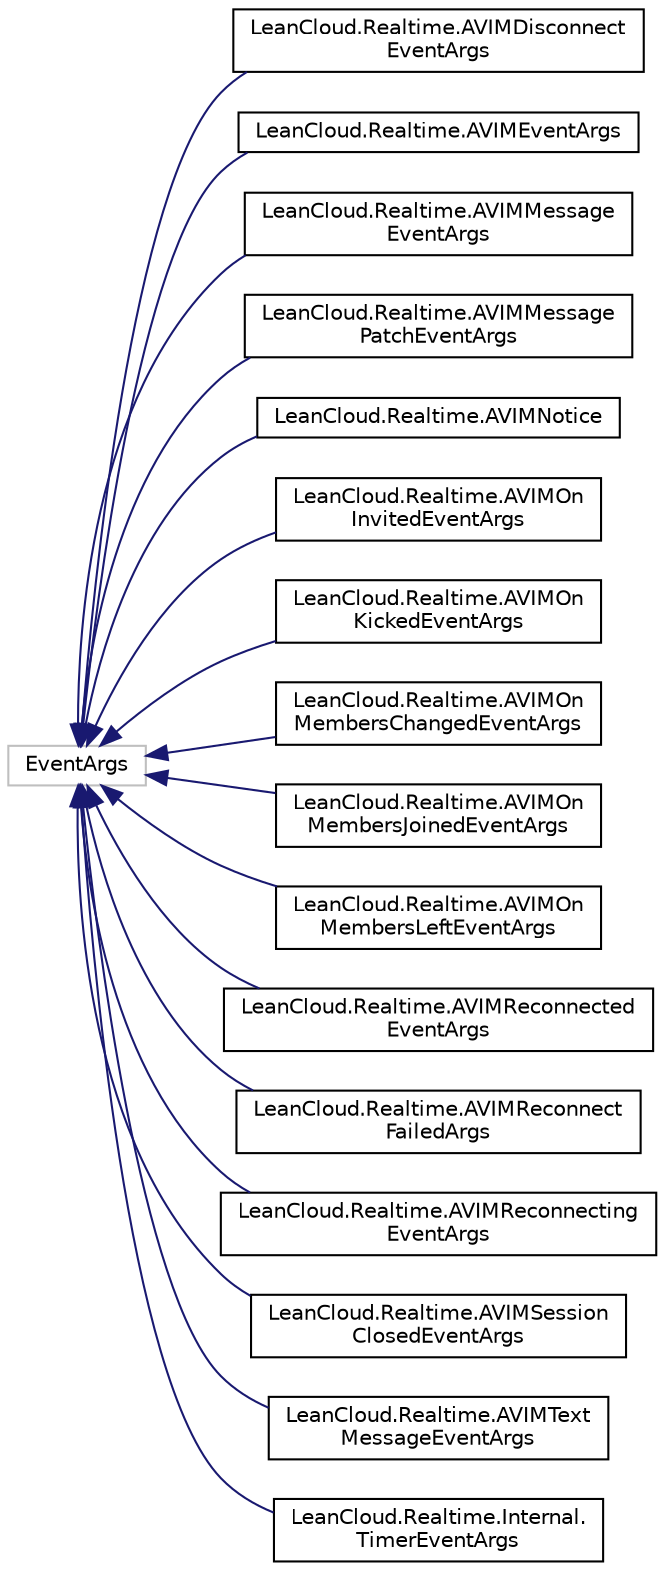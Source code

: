 digraph "Graphical Class Hierarchy"
{
  edge [fontname="Helvetica",fontsize="10",labelfontname="Helvetica",labelfontsize="10"];
  node [fontname="Helvetica",fontsize="10",shape=record];
  rankdir="LR";
  Node1 [label="EventArgs",height=0.2,width=0.4,color="grey75", fillcolor="white", style="filled"];
  Node1 -> Node2 [dir="back",color="midnightblue",fontsize="10",style="solid",fontname="Helvetica"];
  Node2 [label="LeanCloud.Realtime.AVIMDisconnect\lEventArgs",height=0.2,width=0.4,color="black", fillcolor="white", style="filled",URL="$classLeanCloud_1_1Realtime_1_1AVIMDisconnectEventArgs.html"];
  Node1 -> Node3 [dir="back",color="midnightblue",fontsize="10",style="solid",fontname="Helvetica"];
  Node3 [label="LeanCloud.Realtime.AVIMEventArgs",height=0.2,width=0.4,color="black", fillcolor="white", style="filled",URL="$classLeanCloud_1_1Realtime_1_1AVIMEventArgs.html"];
  Node1 -> Node4 [dir="back",color="midnightblue",fontsize="10",style="solid",fontname="Helvetica"];
  Node4 [label="LeanCloud.Realtime.AVIMMessage\lEventArgs",height=0.2,width=0.4,color="black", fillcolor="white", style="filled",URL="$classLeanCloud_1_1Realtime_1_1AVIMMessageEventArgs.html",tooltip="AVIMM essage event arguments. "];
  Node1 -> Node5 [dir="back",color="midnightblue",fontsize="10",style="solid",fontname="Helvetica"];
  Node5 [label="LeanCloud.Realtime.AVIMMessage\lPatchEventArgs",height=0.2,width=0.4,color="black", fillcolor="white", style="filled",URL="$classLeanCloud_1_1Realtime_1_1AVIMMessagePatchEventArgs.html",tooltip="AVIMMessage event arguments. "];
  Node1 -> Node6 [dir="back",color="midnightblue",fontsize="10",style="solid",fontname="Helvetica"];
  Node6 [label="LeanCloud.Realtime.AVIMNotice",height=0.2,width=0.4,color="black", fillcolor="white", style="filled",URL="$classLeanCloud_1_1Realtime_1_1AVIMNotice.html",tooltip="从服务端接受到的通知 "];
  Node1 -> Node7 [dir="back",color="midnightblue",fontsize="10",style="solid",fontname="Helvetica"];
  Node7 [label="LeanCloud.Realtime.AVIMOn\lInvitedEventArgs",height=0.2,width=0.4,color="black", fillcolor="white", style="filled",URL="$classLeanCloud_1_1Realtime_1_1AVIMOnInvitedEventArgs.html",tooltip="当前用户被邀请加入到对话 "];
  Node1 -> Node8 [dir="back",color="midnightblue",fontsize="10",style="solid",fontname="Helvetica"];
  Node8 [label="LeanCloud.Realtime.AVIMOn\lKickedEventArgs",height=0.2,width=0.4,color="black", fillcolor="white", style="filled",URL="$classLeanCloud_1_1Realtime_1_1AVIMOnKickedEventArgs.html",tooltip="当前用户被他人从对话中踢出 "];
  Node1 -> Node9 [dir="back",color="midnightblue",fontsize="10",style="solid",fontname="Helvetica"];
  Node9 [label="LeanCloud.Realtime.AVIMOn\lMembersChangedEventArgs",height=0.2,width=0.4,color="black", fillcolor="white", style="filled",URL="$classLeanCloud_1_1Realtime_1_1AVIMOnMembersChangedEventArgs.html",tooltip="对话中成员变动的事件参数，它提供被操作的对话（Conversation），操作类型（AffectedType） 受影响的成员列..."];
  Node1 -> Node10 [dir="back",color="midnightblue",fontsize="10",style="solid",fontname="Helvetica"];
  Node10 [label="LeanCloud.Realtime.AVIMOn\lMembersJoinedEventArgs",height=0.2,width=0.4,color="black", fillcolor="white", style="filled",URL="$classLeanCloud_1_1Realtime_1_1AVIMOnMembersJoinedEventArgs.html",tooltip="当对话中有人加入时，触发 AVIMMembersJoinListener.OnMembersJoined时所携带的事件参数 ..."];
  Node1 -> Node11 [dir="back",color="midnightblue",fontsize="10",style="solid",fontname="Helvetica"];
  Node11 [label="LeanCloud.Realtime.AVIMOn\lMembersLeftEventArgs",height=0.2,width=0.4,color="black", fillcolor="white", style="filled",URL="$classLeanCloud_1_1Realtime_1_1AVIMOnMembersLeftEventArgs.html",tooltip="当对话中有人加入时，触发 AVIMMembersJoinListenerAVIMMembersLeftListener.OnMembersLeft时所携带的事件参..."];
  Node1 -> Node12 [dir="back",color="midnightblue",fontsize="10",style="solid",fontname="Helvetica"];
  Node12 [label="LeanCloud.Realtime.AVIMReconnected\lEventArgs",height=0.2,width=0.4,color="black", fillcolor="white", style="filled",URL="$classLeanCloud_1_1Realtime_1_1AVIMReconnectedEventArgs.html",tooltip="重连成功之后的事件回调 "];
  Node1 -> Node13 [dir="back",color="midnightblue",fontsize="10",style="solid",fontname="Helvetica"];
  Node13 [label="LeanCloud.Realtime.AVIMReconnect\lFailedArgs",height=0.2,width=0.4,color="black", fillcolor="white", style="filled",URL="$classLeanCloud_1_1Realtime_1_1AVIMReconnectFailedArgs.html",tooltip="重连失败之后的事件回调参数 "];
  Node1 -> Node14 [dir="back",color="midnightblue",fontsize="10",style="solid",fontname="Helvetica"];
  Node14 [label="LeanCloud.Realtime.AVIMReconnecting\lEventArgs",height=0.2,width=0.4,color="black", fillcolor="white", style="filled",URL="$classLeanCloud_1_1Realtime_1_1AVIMReconnectingEventArgs.html",tooltip="开始重连之后触发正在重连的事件通知，提供给监听者的事件参数 "];
  Node1 -> Node15 [dir="back",color="midnightblue",fontsize="10",style="solid",fontname="Helvetica"];
  Node15 [label="LeanCloud.Realtime.AVIMSession\lClosedEventArgs",height=0.2,width=0.4,color="black", fillcolor="white", style="filled",URL="$classLeanCloud_1_1Realtime_1_1AVIMSessionClosedEventArgs.html"];
  Node1 -> Node16 [dir="back",color="midnightblue",fontsize="10",style="solid",fontname="Helvetica"];
  Node16 [label="LeanCloud.Realtime.AVIMText\lMessageEventArgs",height=0.2,width=0.4,color="black", fillcolor="white", style="filled",URL="$classLeanCloud_1_1Realtime_1_1AVIMTextMessageEventArgs.html",tooltip="AVIMT ext message event arguments. "];
  Node1 -> Node17 [dir="back",color="midnightblue",fontsize="10",style="solid",fontname="Helvetica"];
  Node17 [label="LeanCloud.Realtime.Internal.\lTimerEventArgs",height=0.2,width=0.4,color="black", fillcolor="white", style="filled",URL="$classLeanCloud_1_1Realtime_1_1Internal_1_1TimerEventArgs.html",tooltip="Timer event arguments. "];
}

